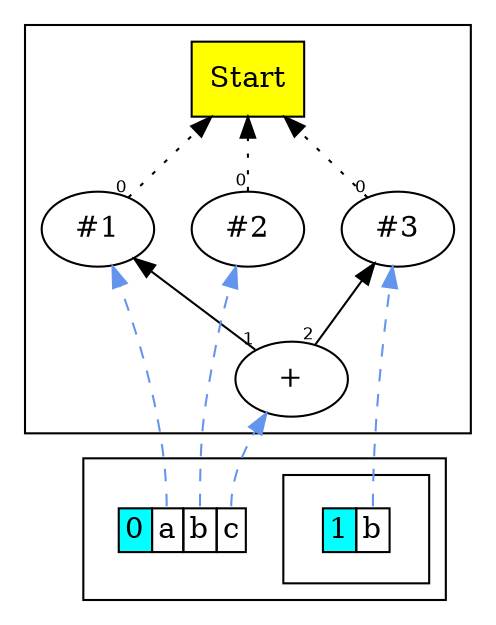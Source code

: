digraph chapter03 {
/*
int a=1; int b=2; int c=0; { int b=3; c=a+b; #showGraph; } return c; #showGraph;
*/
	rankdir=BT;
	ordering="in";
	concentrate="true";
	subgraph cluster_Nodes {
		Start2 [ shape=box style=filled fillcolor=yellow label="Start" ];
		Con_3 [ label="#1" ];
		Con_4 [ label="#2" ];
		Con_6 [ label="#3" ];
		Add7 [ label="+" ];
	}
	node [shape=plaintext];
	subgraph cluster_Scope1_0 {
		Scope1_0 [label=<
			<TABLE BORDER="0" CELLBORDER="1" CELLSPACING="0">
			<TR><TD BGCOLOR="cyan">0</TD><TD PORT="Scope1_0_a">a</TD><TD PORT="Scope1_0_b">b</TD><TD PORT="Scope1_0_c">c</TD></TR>
			</TABLE>>];
	subgraph cluster_Scope1_1 {
		Scope1_1 [label=<
			<TABLE BORDER="0" CELLBORDER="1" CELLSPACING="0">
			<TR><TD BGCOLOR="cyan">1</TD><TD PORT="Scope1_1_b">b</TD></TR>
			</TABLE>>];
	}
	}
	edge [ fontname=Helvetica, fontsize=8 ];
	Con_3 -> Start2[taillabel=0 style=dotted];
	Con_4 -> Start2[taillabel=0 style=dotted];
	Con_6 -> Start2[taillabel=0 style=dotted];
	Add7 -> Con_3[taillabel=1];
	Add7 -> Con_6[taillabel=2];
	edge [style=dashed color=cornflowerblue];
	Scope1_0:"Scope1_0_a" -> Con_3;
	Scope1_0:"Scope1_0_b" -> Con_4;
	Scope1_0:"Scope1_0_c" -> Add7;
	Scope1_1:"Scope1_1_b" -> Con_6;
}
